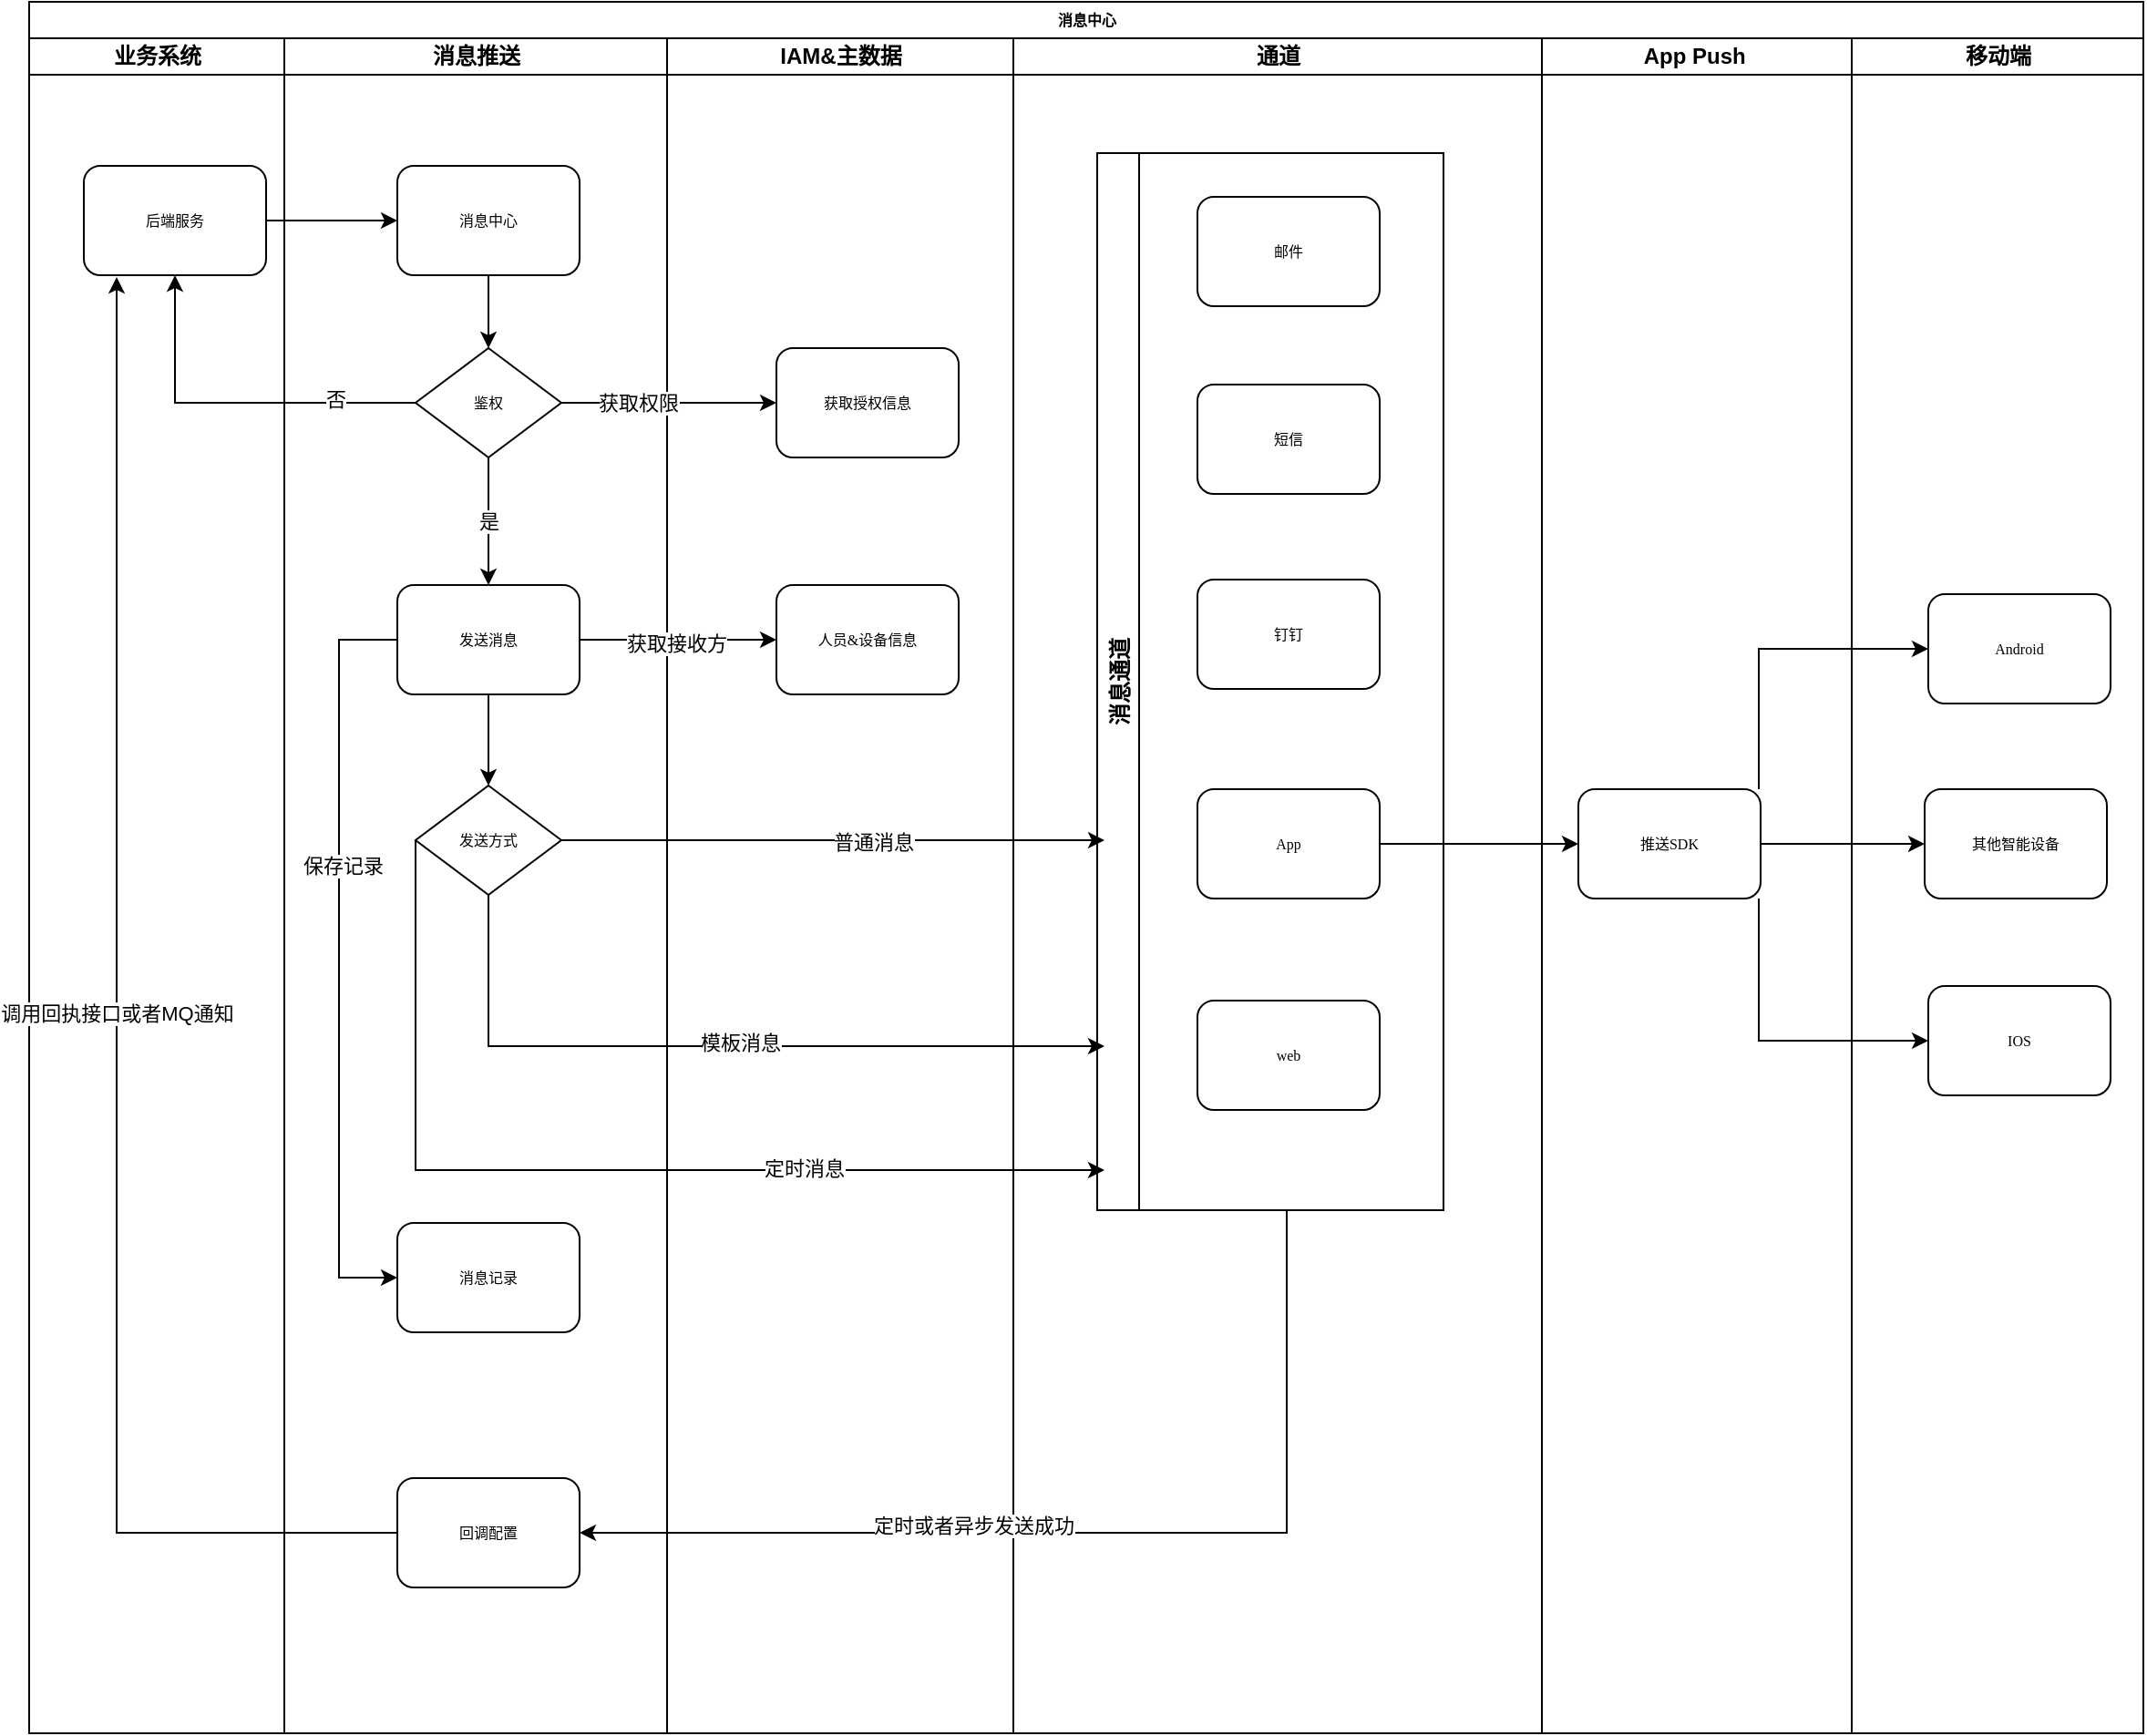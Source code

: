 <mxfile version="15.5.8" type="github">
  <diagram name="Page-1" id="74e2e168-ea6b-b213-b513-2b3c1d86103e">
    <mxGraphModel dx="1129" dy="729" grid="1" gridSize="10" guides="1" tooltips="1" connect="1" arrows="1" fold="1" page="1" pageScale="1" pageWidth="1100" pageHeight="850" background="none" math="0" shadow="0">
      <root>
        <mxCell id="0" />
        <mxCell id="1" parent="0" />
        <mxCell id="77e6c97f196da883-1" value="消息中心" style="swimlane;html=1;childLayout=stackLayout;startSize=20;rounded=0;shadow=0;labelBackgroundColor=none;strokeWidth=1;fontFamily=Verdana;fontSize=8;align=center;" parent="1" vertex="1">
          <mxGeometry x="90" y="60" width="1160" height="950" as="geometry" />
        </mxCell>
        <mxCell id="77e6c97f196da883-2" value="业务系统" style="swimlane;html=1;startSize=20;" parent="77e6c97f196da883-1" vertex="1">
          <mxGeometry y="20" width="140" height="930" as="geometry" />
        </mxCell>
        <mxCell id="77e6c97f196da883-8" value="后端服务" style="rounded=1;whiteSpace=wrap;html=1;shadow=0;labelBackgroundColor=none;strokeWidth=1;fontFamily=Verdana;fontSize=8;align=center;" parent="77e6c97f196da883-2" vertex="1">
          <mxGeometry x="30" y="70" width="100" height="60" as="geometry" />
        </mxCell>
        <mxCell id="77e6c97f196da883-3" value="消息推送" style="swimlane;html=1;startSize=20;" parent="77e6c97f196da883-1" vertex="1">
          <mxGeometry x="140" y="20" width="210" height="930" as="geometry" />
        </mxCell>
        <mxCell id="cL0mIKkrT3ZmzQf3b7As-20" style="edgeStyle=orthogonalEdgeStyle;rounded=0;orthogonalLoop=1;jettySize=auto;html=1;" edge="1" parent="77e6c97f196da883-3" source="77e6c97f196da883-11" target="77e6c97f196da883-16">
          <mxGeometry relative="1" as="geometry" />
        </mxCell>
        <mxCell id="77e6c97f196da883-11" value="消息中心" style="rounded=1;whiteSpace=wrap;html=1;shadow=0;labelBackgroundColor=none;strokeWidth=1;fontFamily=Verdana;fontSize=8;align=center;" parent="77e6c97f196da883-3" vertex="1">
          <mxGeometry x="62" y="70" width="100" height="60" as="geometry" />
        </mxCell>
        <mxCell id="cL0mIKkrT3ZmzQf3b7As-22" value="是" style="edgeStyle=orthogonalEdgeStyle;rounded=0;orthogonalLoop=1;jettySize=auto;html=1;" edge="1" parent="77e6c97f196da883-3" source="77e6c97f196da883-16" target="cL0mIKkrT3ZmzQf3b7As-21">
          <mxGeometry relative="1" as="geometry" />
        </mxCell>
        <mxCell id="77e6c97f196da883-16" value="鉴权" style="rhombus;whiteSpace=wrap;html=1;rounded=0;shadow=0;labelBackgroundColor=none;strokeWidth=1;fontFamily=Verdana;fontSize=8;align=center;" parent="77e6c97f196da883-3" vertex="1">
          <mxGeometry x="72" y="170" width="80" height="60" as="geometry" />
        </mxCell>
        <mxCell id="cL0mIKkrT3ZmzQf3b7As-72" style="edgeStyle=orthogonalEdgeStyle;rounded=0;orthogonalLoop=1;jettySize=auto;html=1;" edge="1" parent="77e6c97f196da883-3" source="cL0mIKkrT3ZmzQf3b7As-21" target="cL0mIKkrT3ZmzQf3b7As-71">
          <mxGeometry relative="1" as="geometry" />
        </mxCell>
        <mxCell id="cL0mIKkrT3ZmzQf3b7As-94" style="edgeStyle=orthogonalEdgeStyle;rounded=0;orthogonalLoop=1;jettySize=auto;html=1;entryX=0;entryY=0.5;entryDx=0;entryDy=0;" edge="1" parent="77e6c97f196da883-3" source="cL0mIKkrT3ZmzQf3b7As-21" target="cL0mIKkrT3ZmzQf3b7As-93">
          <mxGeometry relative="1" as="geometry">
            <Array as="points">
              <mxPoint x="30" y="330" />
              <mxPoint x="30" y="680" />
            </Array>
          </mxGeometry>
        </mxCell>
        <mxCell id="cL0mIKkrT3ZmzQf3b7As-95" value="保存记录" style="edgeLabel;html=1;align=center;verticalAlign=middle;resizable=0;points=[];" vertex="1" connectable="0" parent="cL0mIKkrT3ZmzQf3b7As-94">
          <mxGeometry x="-0.246" y="2" relative="1" as="geometry">
            <mxPoint as="offset" />
          </mxGeometry>
        </mxCell>
        <mxCell id="cL0mIKkrT3ZmzQf3b7As-21" value="发送消息" style="rounded=1;whiteSpace=wrap;html=1;shadow=0;labelBackgroundColor=none;strokeWidth=1;fontFamily=Verdana;fontSize=8;align=center;" vertex="1" parent="77e6c97f196da883-3">
          <mxGeometry x="62" y="300" width="100" height="60" as="geometry" />
        </mxCell>
        <mxCell id="cL0mIKkrT3ZmzQf3b7As-71" value="发送方式" style="rhombus;whiteSpace=wrap;html=1;rounded=0;shadow=0;labelBackgroundColor=none;strokeWidth=1;fontFamily=Verdana;fontSize=8;align=center;" vertex="1" parent="77e6c97f196da883-3">
          <mxGeometry x="72" y="410" width="80" height="60" as="geometry" />
        </mxCell>
        <mxCell id="cL0mIKkrT3ZmzQf3b7As-93" value="消息记录" style="rounded=1;whiteSpace=wrap;html=1;shadow=0;labelBackgroundColor=none;strokeWidth=1;fontFamily=Verdana;fontSize=8;align=center;" vertex="1" parent="77e6c97f196da883-3">
          <mxGeometry x="62" y="650" width="100" height="60" as="geometry" />
        </mxCell>
        <mxCell id="cL0mIKkrT3ZmzQf3b7As-107" value="回调配置" style="rounded=1;whiteSpace=wrap;html=1;shadow=0;labelBackgroundColor=none;strokeWidth=1;fontFamily=Verdana;fontSize=8;align=center;" vertex="1" parent="77e6c97f196da883-3">
          <mxGeometry x="62" y="790" width="100" height="60" as="geometry" />
        </mxCell>
        <mxCell id="77e6c97f196da883-4" value="IAM&amp;amp;主数据" style="swimlane;html=1;startSize=20;" parent="77e6c97f196da883-1" vertex="1">
          <mxGeometry x="350" y="20" width="190" height="930" as="geometry" />
        </mxCell>
        <mxCell id="cL0mIKkrT3ZmzQf3b7As-62" value="消息通道" style="swimlane;horizontal=0;" vertex="1" parent="77e6c97f196da883-4">
          <mxGeometry x="236" y="63" width="190" height="580" as="geometry">
            <mxRectangle x="30" y="110" width="30" height="70" as="alternateBounds" />
          </mxGeometry>
        </mxCell>
        <mxCell id="77e6c97f196da883-12" value="邮件" style="rounded=1;whiteSpace=wrap;html=1;shadow=0;labelBackgroundColor=none;strokeWidth=1;fontFamily=Verdana;fontSize=8;align=center;" parent="cL0mIKkrT3ZmzQf3b7As-62" vertex="1">
          <mxGeometry x="55" y="24" width="100" height="60" as="geometry" />
        </mxCell>
        <mxCell id="cL0mIKkrT3ZmzQf3b7As-1" value="短信" style="rounded=1;whiteSpace=wrap;html=1;shadow=0;labelBackgroundColor=none;strokeWidth=1;fontFamily=Verdana;fontSize=8;align=center;" vertex="1" parent="cL0mIKkrT3ZmzQf3b7As-62">
          <mxGeometry x="55" y="127" width="100" height="60" as="geometry" />
        </mxCell>
        <mxCell id="cL0mIKkrT3ZmzQf3b7As-2" value="钉钉" style="rounded=1;whiteSpace=wrap;html=1;shadow=0;labelBackgroundColor=none;strokeWidth=1;fontFamily=Verdana;fontSize=8;align=center;" vertex="1" parent="cL0mIKkrT3ZmzQf3b7As-62">
          <mxGeometry x="55" y="234" width="100" height="60" as="geometry" />
        </mxCell>
        <mxCell id="cL0mIKkrT3ZmzQf3b7As-3" value="App" style="rounded=1;whiteSpace=wrap;html=1;shadow=0;labelBackgroundColor=none;strokeWidth=1;fontFamily=Verdana;fontSize=8;align=center;" vertex="1" parent="cL0mIKkrT3ZmzQf3b7As-62">
          <mxGeometry x="55" y="349" width="100" height="60" as="geometry" />
        </mxCell>
        <mxCell id="cL0mIKkrT3ZmzQf3b7As-5" value="web" style="rounded=1;whiteSpace=wrap;html=1;shadow=0;labelBackgroundColor=none;strokeWidth=1;fontFamily=Verdana;fontSize=8;align=center;" vertex="1" parent="cL0mIKkrT3ZmzQf3b7As-62">
          <mxGeometry x="55" y="465" width="100" height="60" as="geometry" />
        </mxCell>
        <mxCell id="cL0mIKkrT3ZmzQf3b7As-80" value="人员&amp;amp;设备信息" style="rounded=1;whiteSpace=wrap;html=1;shadow=0;labelBackgroundColor=none;strokeWidth=1;fontFamily=Verdana;fontSize=8;align=center;" vertex="1" parent="77e6c97f196da883-4">
          <mxGeometry x="60" y="300" width="100" height="60" as="geometry" />
        </mxCell>
        <mxCell id="cL0mIKkrT3ZmzQf3b7As-83" value="获取授权信息" style="rounded=1;whiteSpace=wrap;html=1;shadow=0;labelBackgroundColor=none;strokeWidth=1;fontFamily=Verdana;fontSize=8;align=center;" vertex="1" parent="77e6c97f196da883-4">
          <mxGeometry x="60" y="170" width="100" height="60" as="geometry" />
        </mxCell>
        <mxCell id="77e6c97f196da883-5" value="通道" style="swimlane;html=1;startSize=20;" parent="77e6c97f196da883-1" vertex="1">
          <mxGeometry x="540" y="20" width="290" height="930" as="geometry" />
        </mxCell>
        <mxCell id="77e6c97f196da883-6" value="App Push&amp;nbsp;" style="swimlane;html=1;startSize=20;" parent="77e6c97f196da883-1" vertex="1">
          <mxGeometry x="830" y="20" width="170" height="930" as="geometry" />
        </mxCell>
        <mxCell id="cL0mIKkrT3ZmzQf3b7As-13" value="Android" style="rounded=1;whiteSpace=wrap;html=1;shadow=0;labelBackgroundColor=none;strokeWidth=1;fontFamily=Verdana;fontSize=8;align=center;" vertex="1" parent="77e6c97f196da883-6">
          <mxGeometry x="212" y="305" width="100" height="60" as="geometry" />
        </mxCell>
        <mxCell id="cL0mIKkrT3ZmzQf3b7As-14" value="IOS" style="rounded=1;whiteSpace=wrap;html=1;shadow=0;labelBackgroundColor=none;strokeWidth=1;fontFamily=Verdana;fontSize=8;align=center;" vertex="1" parent="77e6c97f196da883-6">
          <mxGeometry x="212" y="520" width="100" height="60" as="geometry" />
        </mxCell>
        <mxCell id="cL0mIKkrT3ZmzQf3b7As-4" value="推送SDK" style="rounded=1;whiteSpace=wrap;html=1;shadow=0;labelBackgroundColor=none;strokeWidth=1;fontFamily=Verdana;fontSize=8;align=center;" vertex="1" parent="77e6c97f196da883-6">
          <mxGeometry x="20" y="412" width="100" height="60" as="geometry" />
        </mxCell>
        <mxCell id="cL0mIKkrT3ZmzQf3b7As-66" style="edgeStyle=orthogonalEdgeStyle;rounded=0;orthogonalLoop=1;jettySize=auto;html=1;entryX=0;entryY=0.5;entryDx=0;entryDy=0;" edge="1" parent="77e6c97f196da883-6" source="cL0mIKkrT3ZmzQf3b7As-4" target="cL0mIKkrT3ZmzQf3b7As-13">
          <mxGeometry relative="1" as="geometry">
            <mxPoint x="180" y="335" as="targetPoint" />
            <Array as="points">
              <mxPoint x="119" y="335" />
            </Array>
          </mxGeometry>
        </mxCell>
        <mxCell id="cL0mIKkrT3ZmzQf3b7As-79" style="edgeStyle=orthogonalEdgeStyle;rounded=0;orthogonalLoop=1;jettySize=auto;html=1;entryX=0;entryY=0.5;entryDx=0;entryDy=0;" edge="1" parent="77e6c97f196da883-6" source="cL0mIKkrT3ZmzQf3b7As-4" target="cL0mIKkrT3ZmzQf3b7As-14">
          <mxGeometry relative="1" as="geometry">
            <mxPoint x="180" y="550" as="targetPoint" />
            <Array as="points">
              <mxPoint x="119" y="550" />
            </Array>
          </mxGeometry>
        </mxCell>
        <mxCell id="77e6c97f196da883-7" value="移动端" style="swimlane;html=1;startSize=20;" parent="77e6c97f196da883-1" vertex="1">
          <mxGeometry x="1000" y="20" width="160" height="930" as="geometry" />
        </mxCell>
        <mxCell id="cL0mIKkrT3ZmzQf3b7As-87" value="其他智能设备" style="rounded=1;whiteSpace=wrap;html=1;shadow=0;labelBackgroundColor=none;strokeWidth=1;fontFamily=Verdana;fontSize=8;align=center;" vertex="1" parent="77e6c97f196da883-7">
          <mxGeometry x="40" y="412" width="100" height="60" as="geometry" />
        </mxCell>
        <mxCell id="cL0mIKkrT3ZmzQf3b7As-65" style="edgeStyle=orthogonalEdgeStyle;rounded=0;orthogonalLoop=1;jettySize=auto;html=1;" edge="1" parent="77e6c97f196da883-1" source="cL0mIKkrT3ZmzQf3b7As-3" target="cL0mIKkrT3ZmzQf3b7As-4">
          <mxGeometry relative="1" as="geometry" />
        </mxCell>
        <mxCell id="cL0mIKkrT3ZmzQf3b7As-75" style="edgeStyle=orthogonalEdgeStyle;rounded=0;orthogonalLoop=1;jettySize=auto;html=1;exitX=0.5;exitY=1;exitDx=0;exitDy=0;" edge="1" parent="77e6c97f196da883-1" source="cL0mIKkrT3ZmzQf3b7As-71">
          <mxGeometry relative="1" as="geometry">
            <mxPoint x="590" y="573" as="targetPoint" />
            <Array as="points">
              <mxPoint x="252" y="573" />
            </Array>
          </mxGeometry>
        </mxCell>
        <mxCell id="cL0mIKkrT3ZmzQf3b7As-76" value="模板消息" style="edgeLabel;html=1;align=center;verticalAlign=middle;resizable=0;points=[];" vertex="1" connectable="0" parent="cL0mIKkrT3ZmzQf3b7As-75">
          <mxGeometry x="0.049" y="2" relative="1" as="geometry">
            <mxPoint as="offset" />
          </mxGeometry>
        </mxCell>
        <mxCell id="cL0mIKkrT3ZmzQf3b7As-77" style="edgeStyle=orthogonalEdgeStyle;rounded=0;orthogonalLoop=1;jettySize=auto;html=1;" edge="1" parent="77e6c97f196da883-1" source="cL0mIKkrT3ZmzQf3b7As-71">
          <mxGeometry relative="1" as="geometry">
            <mxPoint x="590" y="641" as="targetPoint" />
            <Array as="points">
              <mxPoint x="212" y="460" />
              <mxPoint x="212" y="641" />
            </Array>
          </mxGeometry>
        </mxCell>
        <mxCell id="cL0mIKkrT3ZmzQf3b7As-78" value="定时消息" style="edgeLabel;html=1;align=center;verticalAlign=middle;resizable=0;points=[];" vertex="1" connectable="0" parent="cL0mIKkrT3ZmzQf3b7As-77">
          <mxGeometry x="0.407" y="1" relative="1" as="geometry">
            <mxPoint as="offset" />
          </mxGeometry>
        </mxCell>
        <mxCell id="cL0mIKkrT3ZmzQf3b7As-81" style="edgeStyle=orthogonalEdgeStyle;rounded=0;orthogonalLoop=1;jettySize=auto;html=1;entryX=0;entryY=0.5;entryDx=0;entryDy=0;" edge="1" parent="77e6c97f196da883-1" source="cL0mIKkrT3ZmzQf3b7As-21" target="cL0mIKkrT3ZmzQf3b7As-80">
          <mxGeometry relative="1" as="geometry" />
        </mxCell>
        <mxCell id="cL0mIKkrT3ZmzQf3b7As-82" value="获取接收方" style="edgeLabel;html=1;align=center;verticalAlign=middle;resizable=0;points=[];" vertex="1" connectable="0" parent="cL0mIKkrT3ZmzQf3b7As-81">
          <mxGeometry x="-0.022" y="-2" relative="1" as="geometry">
            <mxPoint as="offset" />
          </mxGeometry>
        </mxCell>
        <mxCell id="cL0mIKkrT3ZmzQf3b7As-73" style="edgeStyle=orthogonalEdgeStyle;rounded=0;orthogonalLoop=1;jettySize=auto;html=1;" edge="1" parent="77e6c97f196da883-1" source="cL0mIKkrT3ZmzQf3b7As-71">
          <mxGeometry relative="1" as="geometry">
            <mxPoint x="590" y="460" as="targetPoint" />
          </mxGeometry>
        </mxCell>
        <mxCell id="cL0mIKkrT3ZmzQf3b7As-74" value="普通消息" style="edgeLabel;html=1;align=center;verticalAlign=middle;resizable=0;points=[];" vertex="1" connectable="0" parent="cL0mIKkrT3ZmzQf3b7As-73">
          <mxGeometry x="0.15" relative="1" as="geometry">
            <mxPoint as="offset" />
          </mxGeometry>
        </mxCell>
        <mxCell id="cL0mIKkrT3ZmzQf3b7As-85" style="edgeStyle=orthogonalEdgeStyle;rounded=0;orthogonalLoop=1;jettySize=auto;html=1;exitX=1;exitY=0.5;exitDx=0;exitDy=0;" edge="1" parent="77e6c97f196da883-1" source="77e6c97f196da883-16">
          <mxGeometry relative="1" as="geometry">
            <mxPoint x="410" y="220" as="targetPoint" />
          </mxGeometry>
        </mxCell>
        <mxCell id="cL0mIKkrT3ZmzQf3b7As-86" value="获取权限" style="edgeLabel;html=1;align=center;verticalAlign=middle;resizable=0;points=[];" vertex="1" connectable="0" parent="cL0mIKkrT3ZmzQf3b7As-85">
          <mxGeometry x="-0.3" relative="1" as="geometry">
            <mxPoint as="offset" />
          </mxGeometry>
        </mxCell>
        <mxCell id="cL0mIKkrT3ZmzQf3b7As-88" style="edgeStyle=orthogonalEdgeStyle;rounded=0;orthogonalLoop=1;jettySize=auto;html=1;entryX=0;entryY=0.5;entryDx=0;entryDy=0;" edge="1" parent="77e6c97f196da883-1" source="cL0mIKkrT3ZmzQf3b7As-4" target="cL0mIKkrT3ZmzQf3b7As-87">
          <mxGeometry relative="1" as="geometry" />
        </mxCell>
        <mxCell id="cL0mIKkrT3ZmzQf3b7As-92" style="edgeStyle=orthogonalEdgeStyle;rounded=0;orthogonalLoop=1;jettySize=auto;html=1;entryX=0;entryY=0.5;entryDx=0;entryDy=0;" edge="1" parent="77e6c97f196da883-1" source="77e6c97f196da883-8" target="77e6c97f196da883-11">
          <mxGeometry relative="1" as="geometry" />
        </mxCell>
        <mxCell id="cL0mIKkrT3ZmzQf3b7As-89" style="edgeStyle=orthogonalEdgeStyle;rounded=0;orthogonalLoop=1;jettySize=auto;html=1;entryX=0.5;entryY=1;entryDx=0;entryDy=0;" edge="1" parent="77e6c97f196da883-1" source="77e6c97f196da883-16" target="77e6c97f196da883-8">
          <mxGeometry relative="1" as="geometry">
            <mxPoint x="80" y="160" as="targetPoint" />
          </mxGeometry>
        </mxCell>
        <mxCell id="cL0mIKkrT3ZmzQf3b7As-91" value="否" style="edgeLabel;html=1;align=center;verticalAlign=middle;resizable=0;points=[];" vertex="1" connectable="0" parent="cL0mIKkrT3ZmzQf3b7As-89">
          <mxGeometry x="-0.562" y="-2" relative="1" as="geometry">
            <mxPoint as="offset" />
          </mxGeometry>
        </mxCell>
        <mxCell id="cL0mIKkrT3ZmzQf3b7As-108" style="edgeStyle=orthogonalEdgeStyle;rounded=0;orthogonalLoop=1;jettySize=auto;html=1;entryX=1;entryY=0.5;entryDx=0;entryDy=0;" edge="1" parent="77e6c97f196da883-1" source="cL0mIKkrT3ZmzQf3b7As-62" target="cL0mIKkrT3ZmzQf3b7As-107">
          <mxGeometry relative="1" as="geometry">
            <Array as="points">
              <mxPoint x="690" y="840" />
            </Array>
          </mxGeometry>
        </mxCell>
        <mxCell id="cL0mIKkrT3ZmzQf3b7As-109" value="定时或者异步发送成功" style="edgeLabel;html=1;align=center;verticalAlign=middle;resizable=0;points=[];" vertex="1" connectable="0" parent="cL0mIKkrT3ZmzQf3b7As-108">
          <mxGeometry x="0.235" y="-4" relative="1" as="geometry">
            <mxPoint as="offset" />
          </mxGeometry>
        </mxCell>
        <mxCell id="cL0mIKkrT3ZmzQf3b7As-110" style="edgeStyle=orthogonalEdgeStyle;rounded=0;orthogonalLoop=1;jettySize=auto;html=1;entryX=0.18;entryY=1.017;entryDx=0;entryDy=0;entryPerimeter=0;" edge="1" parent="77e6c97f196da883-1" source="cL0mIKkrT3ZmzQf3b7As-107" target="77e6c97f196da883-8">
          <mxGeometry relative="1" as="geometry">
            <mxPoint x="50" y="170" as="targetPoint" />
          </mxGeometry>
        </mxCell>
        <mxCell id="cL0mIKkrT3ZmzQf3b7As-111" value="调用回执接口或者MQ通知" style="edgeLabel;html=1;align=center;verticalAlign=middle;resizable=0;points=[];" vertex="1" connectable="0" parent="cL0mIKkrT3ZmzQf3b7As-110">
          <mxGeometry x="0.042" relative="1" as="geometry">
            <mxPoint as="offset" />
          </mxGeometry>
        </mxCell>
      </root>
    </mxGraphModel>
  </diagram>
</mxfile>
